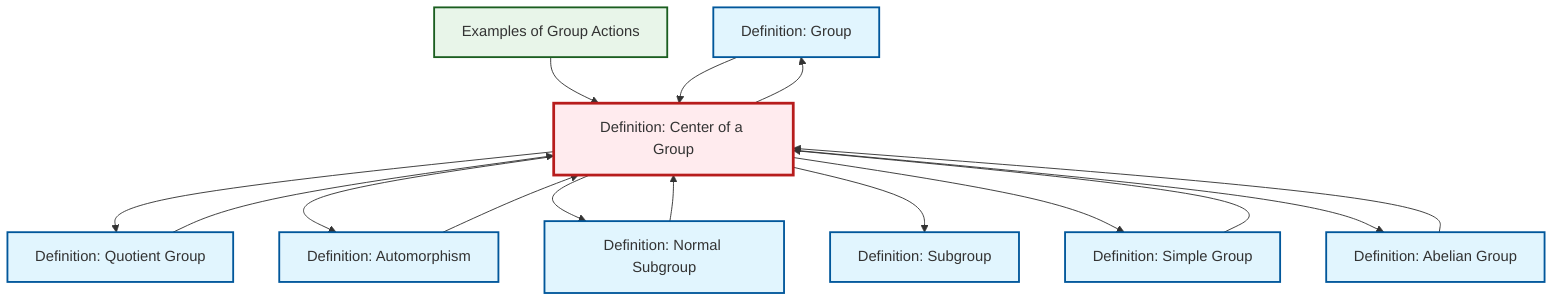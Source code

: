 graph TD
    classDef definition fill:#e1f5fe,stroke:#01579b,stroke-width:2px
    classDef theorem fill:#f3e5f5,stroke:#4a148c,stroke-width:2px
    classDef axiom fill:#fff3e0,stroke:#e65100,stroke-width:2px
    classDef example fill:#e8f5e9,stroke:#1b5e20,stroke-width:2px
    classDef current fill:#ffebee,stroke:#b71c1c,stroke-width:3px
    def-group["Definition: Group"]:::definition
    def-quotient-group["Definition: Quotient Group"]:::definition
    def-center-of-group["Definition: Center of a Group"]:::definition
    def-subgroup["Definition: Subgroup"]:::definition
    def-automorphism["Definition: Automorphism"]:::definition
    ex-group-action-examples["Examples of Group Actions"]:::example
    def-simple-group["Definition: Simple Group"]:::definition
    def-abelian-group["Definition: Abelian Group"]:::definition
    def-normal-subgroup["Definition: Normal Subgroup"]:::definition
    def-quotient-group --> def-center-of-group
    def-simple-group --> def-center-of-group
    def-center-of-group --> def-quotient-group
    ex-group-action-examples --> def-center-of-group
    def-center-of-group --> def-automorphism
    def-abelian-group --> def-center-of-group
    def-group --> def-center-of-group
    def-center-of-group --> def-normal-subgroup
    def-center-of-group --> def-subgroup
    def-center-of-group --> def-group
    def-automorphism --> def-center-of-group
    def-center-of-group --> def-simple-group
    def-normal-subgroup --> def-center-of-group
    def-center-of-group --> def-abelian-group
    class def-center-of-group current